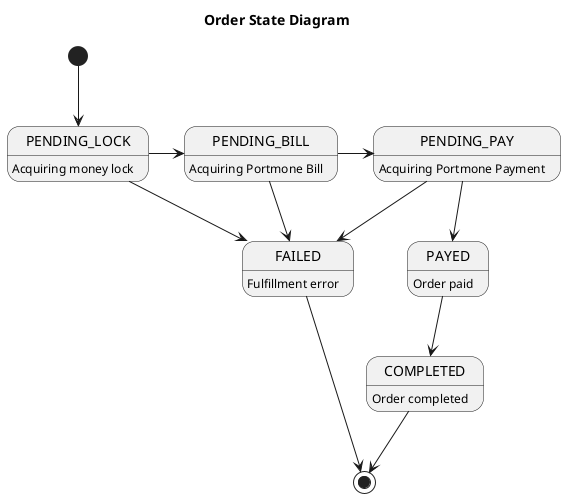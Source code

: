 @startuml
title Order State Diagram
'scale 350 width

[*] --> PENDING_LOCK

PENDING_LOCK -> FAILED
PENDING_BILL --> FAILED
PENDING_PAY --> FAILED

PENDING_LOCK -> PENDING_BILL
PENDING_BILL -> PENDING_PAY
PENDING_PAY --> PAYED

PAYED --> COMPLETED

FAILED --> [*]
COMPLETED --> [*]

' Comments
PENDING_LOCK: Acquiring money lock
PENDING_BILL: Acquiring Portmone Bill
PENDING_PAY: Acquiring Portmone Payment
FAILED: Fulfillment error
PAYED: Order paid
COMPLETED: Order completed

@enduml
